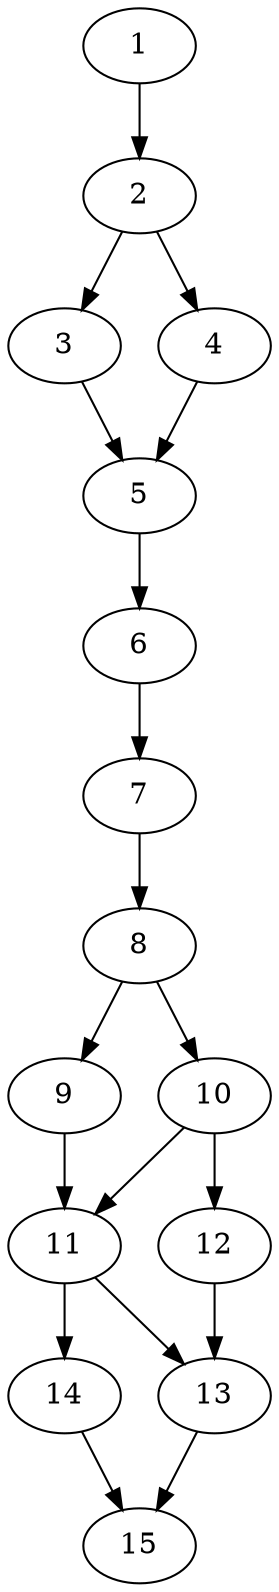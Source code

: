 // DAG automatically generated by daggen at Thu Oct  3 13:59:27 2019
// ./daggen --dot -n 15 --ccr 0.4 --fat 0.3 --regular 0.5 --density 0.6 --mindata 5242880 --maxdata 52428800 
digraph G {
  1 [size="46673920", alpha="0.06", expect_size="18669568"] 
  1 -> 2 [size ="18669568"]
  2 [size="81689600", alpha="0.10", expect_size="32675840"] 
  2 -> 3 [size ="32675840"]
  2 -> 4 [size ="32675840"]
  3 [size="127278080", alpha="0.01", expect_size="50911232"] 
  3 -> 5 [size ="50911232"]
  4 [size="111697920", alpha="0.12", expect_size="44679168"] 
  4 -> 5 [size ="44679168"]
  5 [size="95395840", alpha="0.15", expect_size="38158336"] 
  5 -> 6 [size ="38158336"]
  6 [size="100917760", alpha="0.14", expect_size="40367104"] 
  6 -> 7 [size ="40367104"]
  7 [size="86464000", alpha="0.14", expect_size="34585600"] 
  7 -> 8 [size ="34585600"]
  8 [size="114603520", alpha="0.00", expect_size="45841408"] 
  8 -> 9 [size ="45841408"]
  8 -> 10 [size ="45841408"]
  9 [size="116989440", alpha="0.05", expect_size="46795776"] 
  9 -> 11 [size ="46795776"]
  10 [size="63134720", alpha="0.01", expect_size="25253888"] 
  10 -> 11 [size ="25253888"]
  10 -> 12 [size ="25253888"]
  11 [size="50311680", alpha="0.09", expect_size="20124672"] 
  11 -> 13 [size ="20124672"]
  11 -> 14 [size ="20124672"]
  12 [size="86417920", alpha="0.04", expect_size="34567168"] 
  12 -> 13 [size ="34567168"]
  13 [size="29621760", alpha="0.12", expect_size="11848704"] 
  13 -> 15 [size ="11848704"]
  14 [size="38302720", alpha="0.04", expect_size="15321088"] 
  14 -> 15 [size ="15321088"]
  15 [size="107609600", alpha="0.08", expect_size="43043840"] 
}
